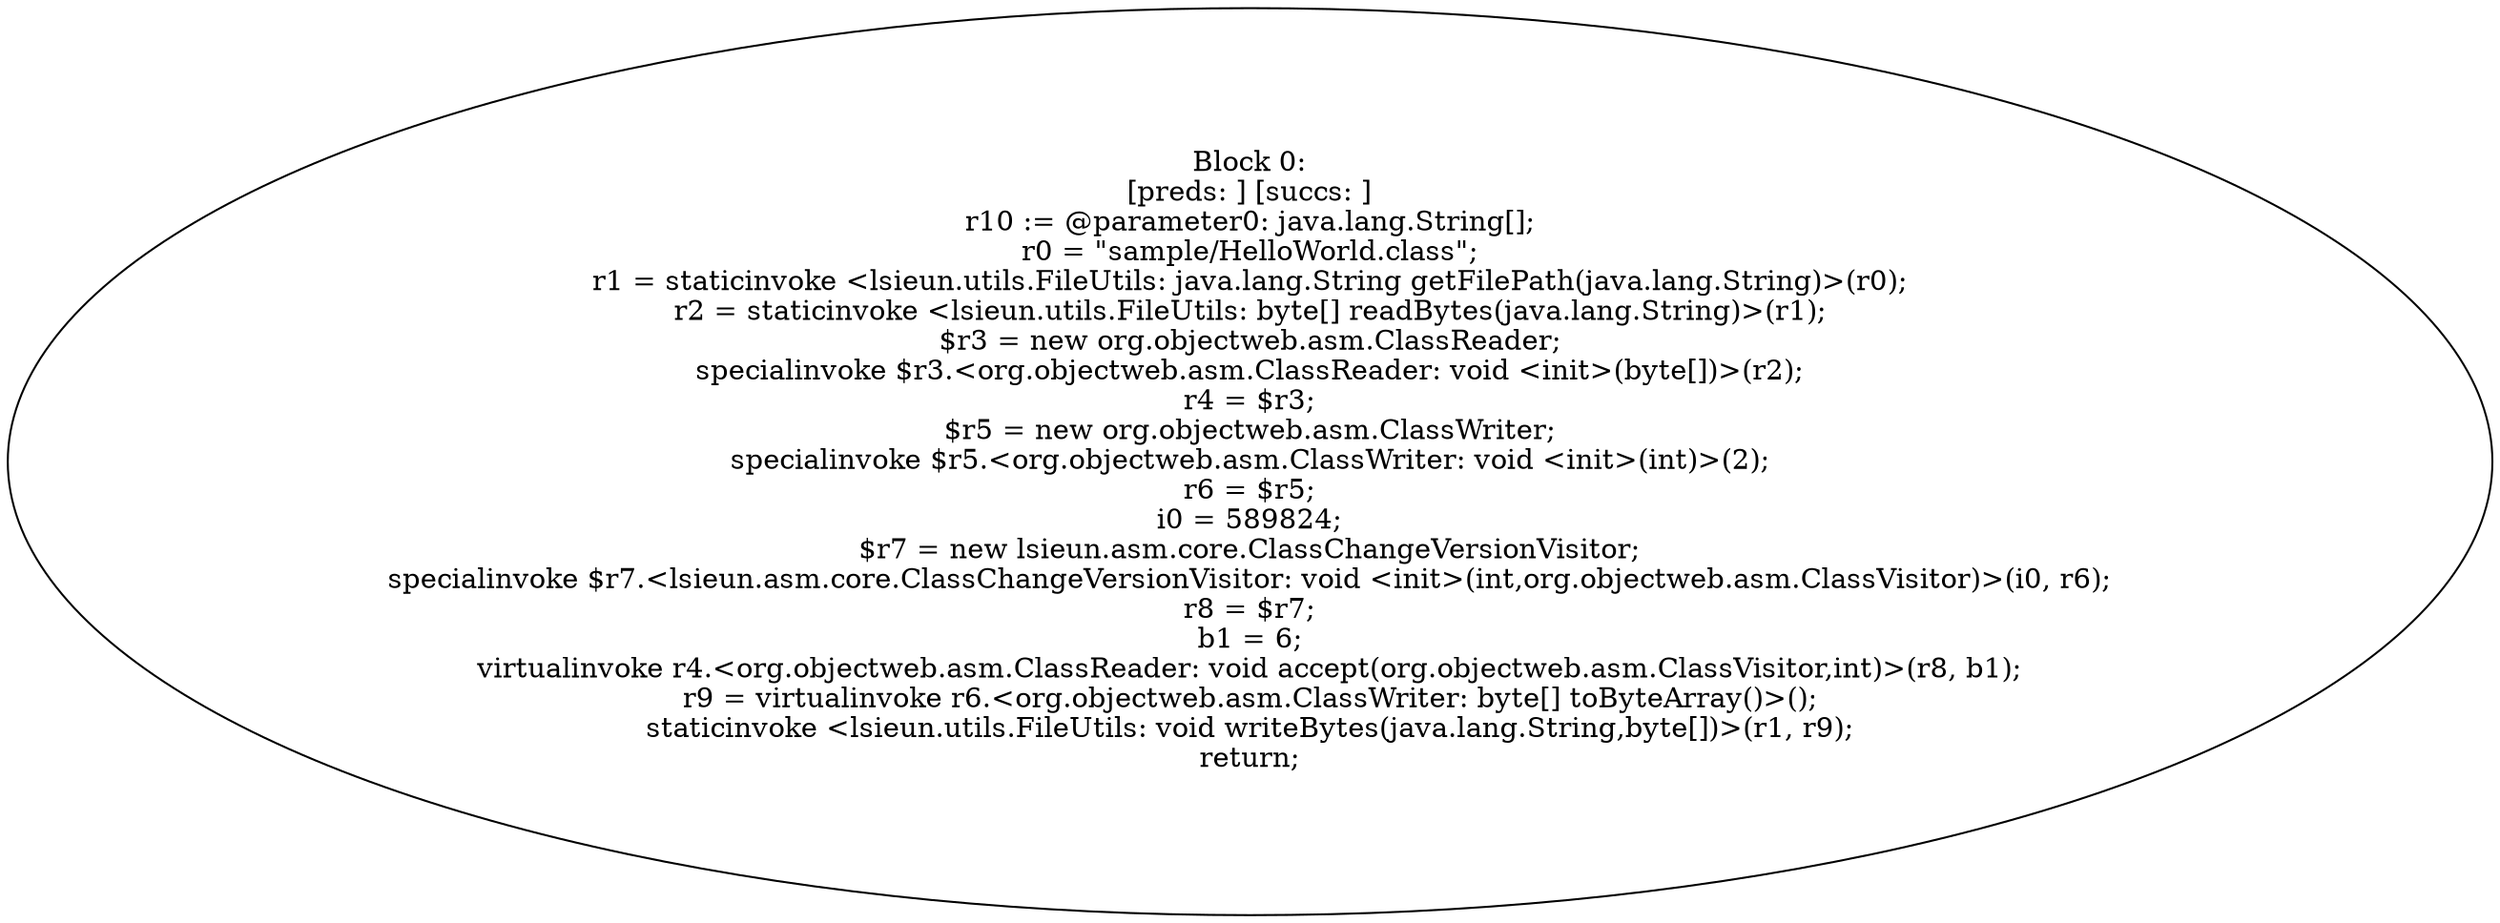 digraph "unitGraph" {
    "Block 0:
[preds: ] [succs: ]
r10 := @parameter0: java.lang.String[];
r0 = \"sample/HelloWorld.class\";
r1 = staticinvoke <lsieun.utils.FileUtils: java.lang.String getFilePath(java.lang.String)>(r0);
r2 = staticinvoke <lsieun.utils.FileUtils: byte[] readBytes(java.lang.String)>(r1);
$r3 = new org.objectweb.asm.ClassReader;
specialinvoke $r3.<org.objectweb.asm.ClassReader: void <init>(byte[])>(r2);
r4 = $r3;
$r5 = new org.objectweb.asm.ClassWriter;
specialinvoke $r5.<org.objectweb.asm.ClassWriter: void <init>(int)>(2);
r6 = $r5;
i0 = 589824;
$r7 = new lsieun.asm.core.ClassChangeVersionVisitor;
specialinvoke $r7.<lsieun.asm.core.ClassChangeVersionVisitor: void <init>(int,org.objectweb.asm.ClassVisitor)>(i0, r6);
r8 = $r7;
b1 = 6;
virtualinvoke r4.<org.objectweb.asm.ClassReader: void accept(org.objectweb.asm.ClassVisitor,int)>(r8, b1);
r9 = virtualinvoke r6.<org.objectweb.asm.ClassWriter: byte[] toByteArray()>();
staticinvoke <lsieun.utils.FileUtils: void writeBytes(java.lang.String,byte[])>(r1, r9);
return;
"
}
